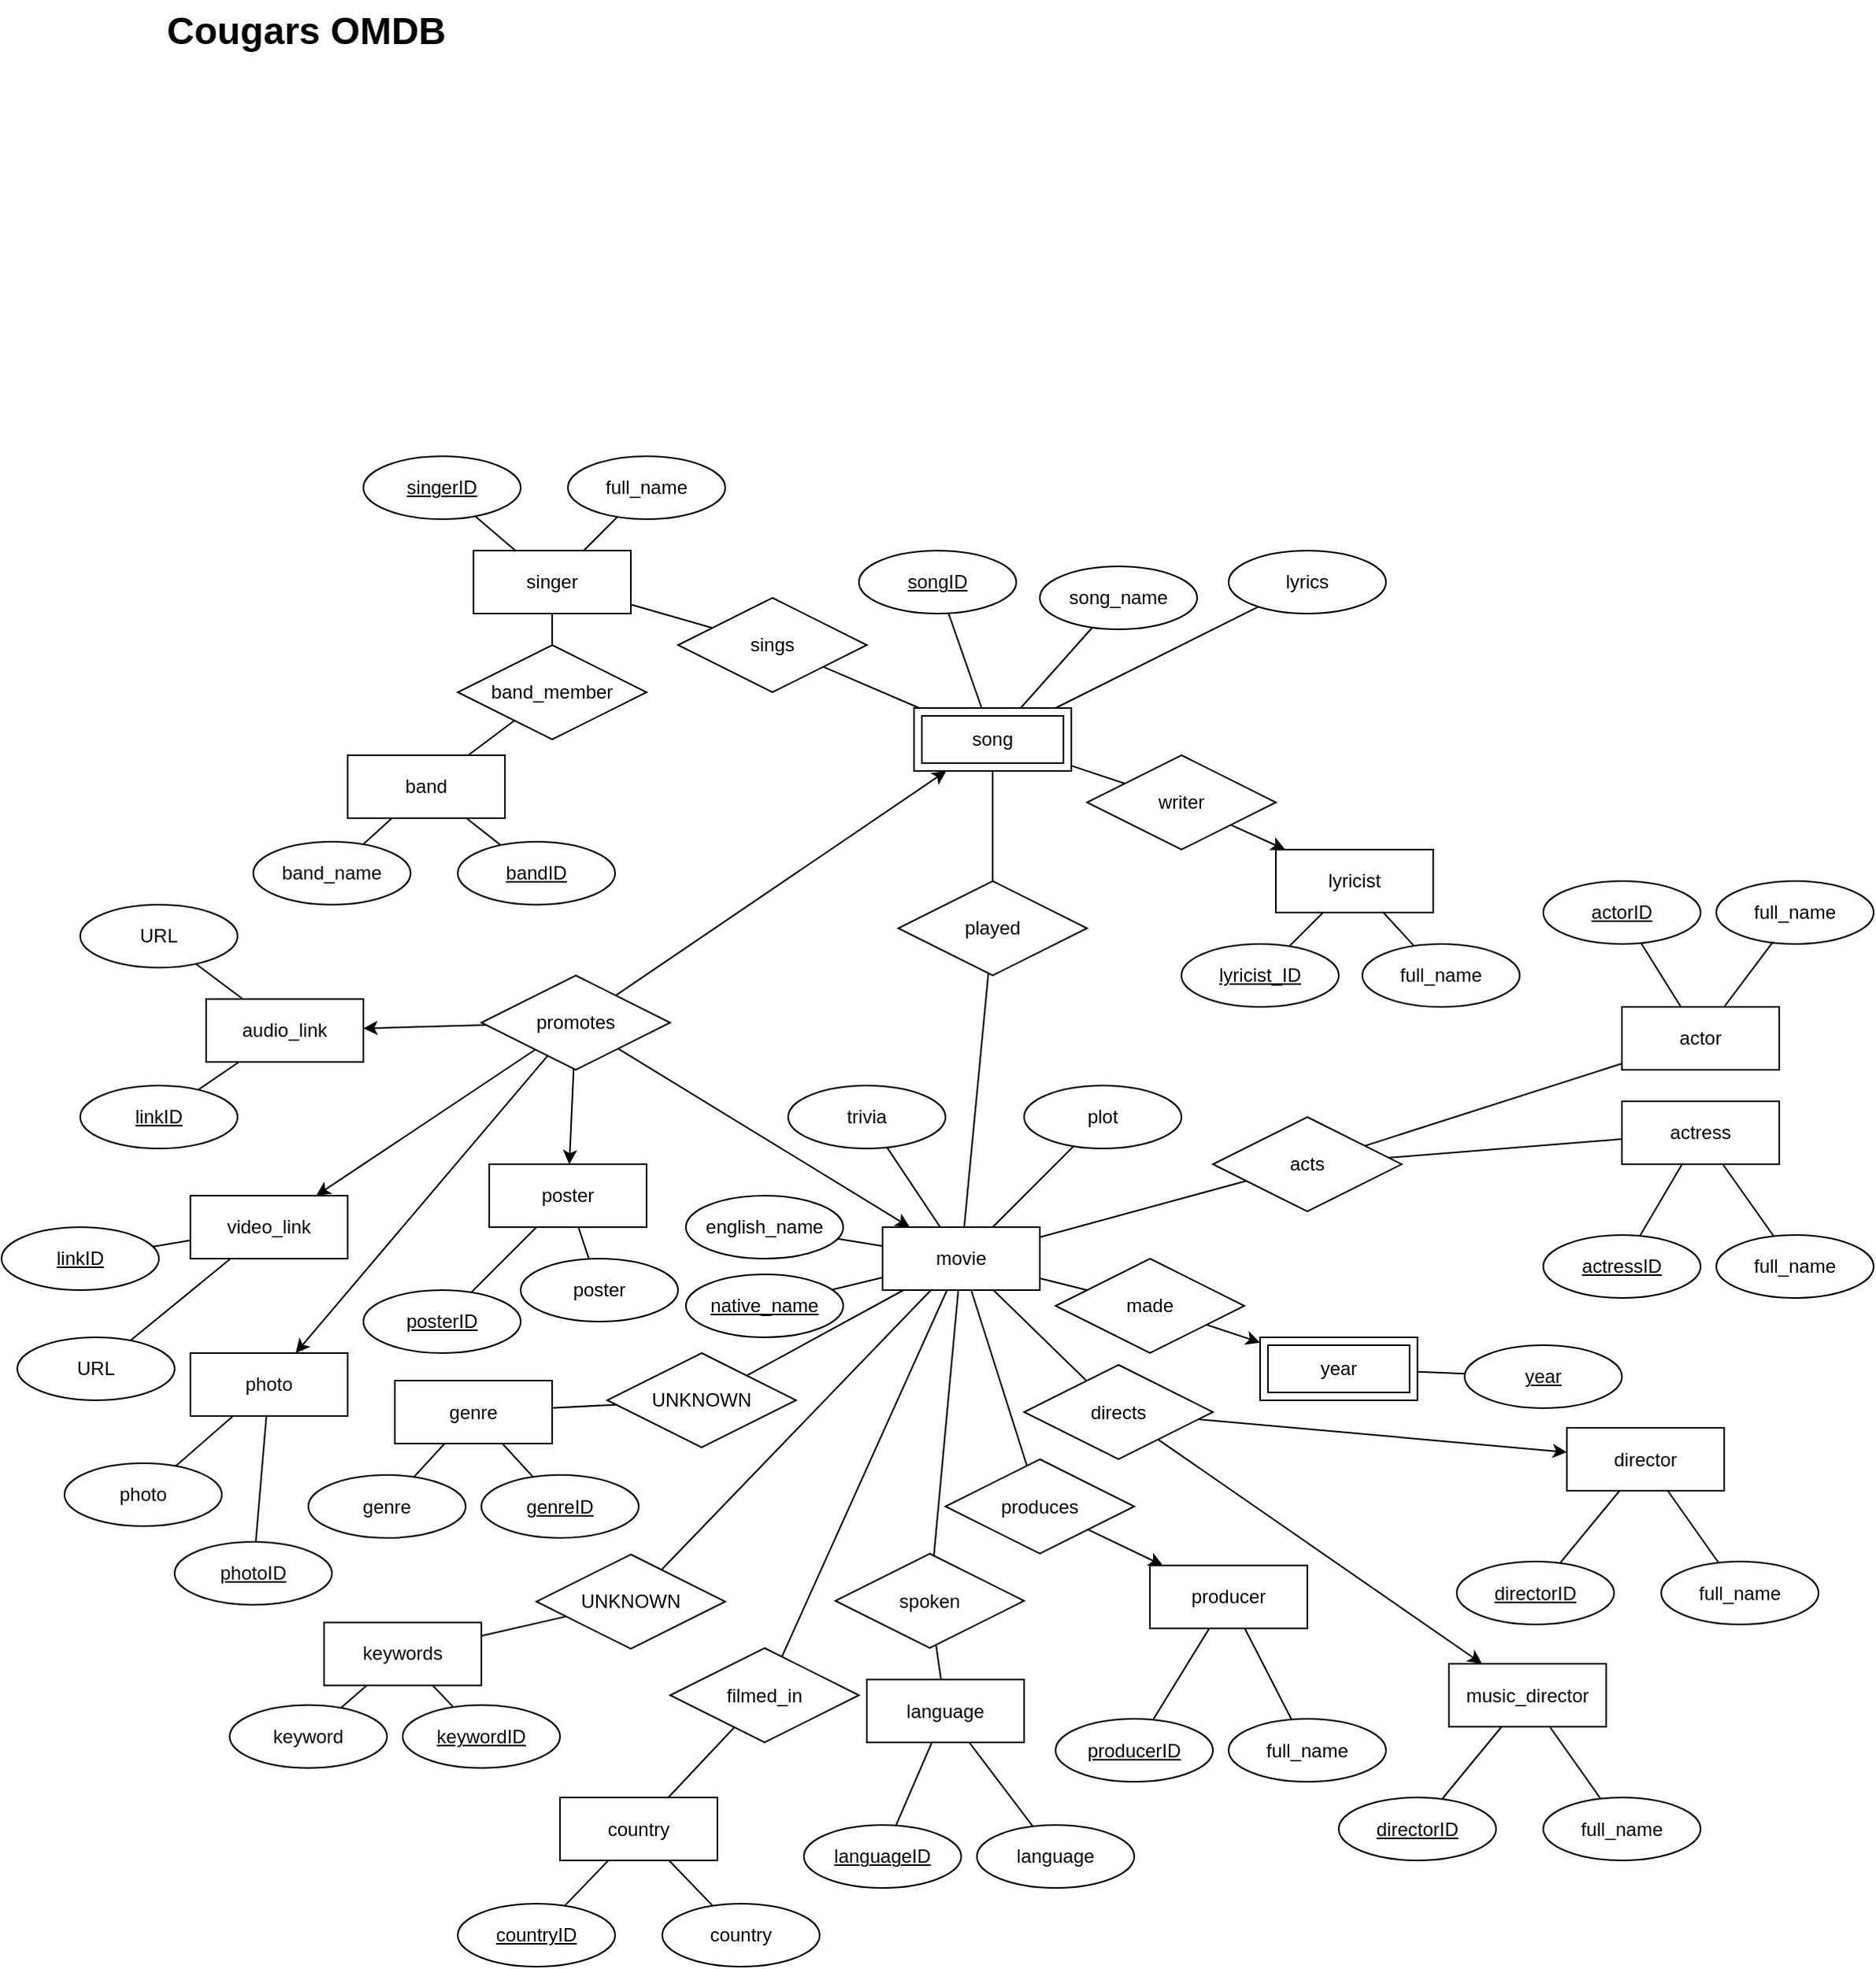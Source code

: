 <mxfile version="13.3.0" type="github">
  <diagram id="hvTxywRXqhzX3uinB9g3" name="Page-1">
    <mxGraphModel dx="2272" dy="1868" grid="1" gridSize="10" guides="1" tooltips="1" connect="1" arrows="1" fold="1" page="1" pageScale="1" pageWidth="850" pageHeight="1100" math="0" shadow="0">
      <root>
        <mxCell id="0" />
        <mxCell id="1" parent="0" />
        <mxCell id="niFjqBL8yK6RNNo06WDb-146" value="Cougars OMDB&amp;nbsp;&amp;nbsp;" style="text;strokeColor=none;fillColor=none;html=1;fontSize=24;fontStyle=1;verticalAlign=middle;align=center;" vertex="1" parent="1">
          <mxGeometry x="90" y="-490" width="100" height="40" as="geometry" />
        </mxCell>
        <mxCell id="niFjqBL8yK6RNNo06WDb-147" value="made" style="shape=rhombus;perimeter=rhombusPerimeter;whiteSpace=wrap;html=1;align=center;" vertex="1" parent="1">
          <mxGeometry x="610" y="310" width="120" height="60" as="geometry" />
        </mxCell>
        <mxCell id="niFjqBL8yK6RNNo06WDb-148" value="acts" style="shape=rhombus;perimeter=rhombusPerimeter;whiteSpace=wrap;html=1;align=center;" vertex="1" parent="1">
          <mxGeometry x="710" y="220" width="120" height="60" as="geometry" />
        </mxCell>
        <mxCell id="niFjqBL8yK6RNNo06WDb-149" value="sings" style="shape=rhombus;perimeter=rhombusPerimeter;whiteSpace=wrap;html=1;align=center;" vertex="1" parent="1">
          <mxGeometry x="370" y="-110" width="120" height="60" as="geometry" />
        </mxCell>
        <mxCell id="niFjqBL8yK6RNNo06WDb-150" value="singer" style="whiteSpace=wrap;html=1;align=center;" vertex="1" parent="1">
          <mxGeometry x="240" y="-140" width="100" height="40" as="geometry" />
        </mxCell>
        <mxCell id="niFjqBL8yK6RNNo06WDb-151" value="singerID" style="ellipse;whiteSpace=wrap;html=1;align=center;fontStyle=4;" vertex="1" parent="1">
          <mxGeometry x="170" y="-200" width="100" height="40" as="geometry" />
        </mxCell>
        <mxCell id="niFjqBL8yK6RNNo06WDb-152" value="full_name" style="ellipse;whiteSpace=wrap;html=1;align=center;" vertex="1" parent="1">
          <mxGeometry x="300" y="-200" width="100" height="40" as="geometry" />
        </mxCell>
        <mxCell id="niFjqBL8yK6RNNo06WDb-153" value="" style="endArrow=none;html=1;rounded=0;" edge="1" parent="1" source="niFjqBL8yK6RNNo06WDb-151" target="niFjqBL8yK6RNNo06WDb-150">
          <mxGeometry relative="1" as="geometry">
            <mxPoint x="240" y="-180" as="sourcePoint" />
            <mxPoint x="400" y="-180" as="targetPoint" />
          </mxGeometry>
        </mxCell>
        <mxCell id="niFjqBL8yK6RNNo06WDb-154" value="" style="endArrow=none;html=1;rounded=0;" edge="1" parent="1" source="niFjqBL8yK6RNNo06WDb-150" target="niFjqBL8yK6RNNo06WDb-152">
          <mxGeometry relative="1" as="geometry">
            <mxPoint x="250.004" y="-240.003" as="sourcePoint" />
            <mxPoint x="323.06" y="-213.48" as="targetPoint" />
          </mxGeometry>
        </mxCell>
        <mxCell id="niFjqBL8yK6RNNo06WDb-155" value="songID" style="ellipse;whiteSpace=wrap;html=1;align=center;fontStyle=4;" vertex="1" parent="1">
          <mxGeometry x="485" y="-140" width="100" height="40" as="geometry" />
        </mxCell>
        <mxCell id="niFjqBL8yK6RNNo06WDb-156" value="" style="endArrow=none;html=1;rounded=0;" edge="1" parent="1" source="niFjqBL8yK6RNNo06WDb-155" target="niFjqBL8yK6RNNo06WDb-234">
          <mxGeometry relative="1" as="geometry">
            <mxPoint x="660" y="-155" as="sourcePoint" />
            <mxPoint x="605.714" y="-120" as="targetPoint" />
          </mxGeometry>
        </mxCell>
        <mxCell id="niFjqBL8yK6RNNo06WDb-157" value="song_name" style="ellipse;whiteSpace=wrap;html=1;align=center;" vertex="1" parent="1">
          <mxGeometry x="600" y="-130" width="100" height="40" as="geometry" />
        </mxCell>
        <mxCell id="niFjqBL8yK6RNNo06WDb-158" value="" style="endArrow=none;html=1;rounded=0;" edge="1" parent="1" source="niFjqBL8yK6RNNo06WDb-234" target="niFjqBL8yK6RNNo06WDb-157">
          <mxGeometry relative="1" as="geometry">
            <mxPoint x="642.5" y="-120" as="sourcePoint" />
            <mxPoint x="980" y="-155" as="targetPoint" />
          </mxGeometry>
        </mxCell>
        <mxCell id="niFjqBL8yK6RNNo06WDb-159" value="" style="endArrow=none;html=1;rounded=0;" edge="1" parent="1" source="niFjqBL8yK6RNNo06WDb-149" target="niFjqBL8yK6RNNo06WDb-234">
          <mxGeometry relative="1" as="geometry">
            <mxPoint x="510" y="60" as="sourcePoint" />
            <mxPoint x="590" y="-94.737" as="targetPoint" />
          </mxGeometry>
        </mxCell>
        <mxCell id="niFjqBL8yK6RNNo06WDb-160" value="" style="endArrow=none;html=1;rounded=0;" edge="1" parent="1" source="niFjqBL8yK6RNNo06WDb-150" target="niFjqBL8yK6RNNo06WDb-149">
          <mxGeometry relative="1" as="geometry">
            <mxPoint x="540" y="-120" as="sourcePoint" />
            <mxPoint x="700" y="-120" as="targetPoint" />
          </mxGeometry>
        </mxCell>
        <mxCell id="niFjqBL8yK6RNNo06WDb-161" value="band" style="whiteSpace=wrap;html=1;align=center;" vertex="1" parent="1">
          <mxGeometry x="160" y="-10" width="100" height="40" as="geometry" />
        </mxCell>
        <mxCell id="niFjqBL8yK6RNNo06WDb-162" value="bandID" style="ellipse;whiteSpace=wrap;html=1;align=center;fontStyle=4;" vertex="1" parent="1">
          <mxGeometry x="230" y="45" width="100" height="40" as="geometry" />
        </mxCell>
        <mxCell id="niFjqBL8yK6RNNo06WDb-163" value="band_name" style="ellipse;whiteSpace=wrap;html=1;align=center;" vertex="1" parent="1">
          <mxGeometry x="100" y="45" width="100" height="40" as="geometry" />
        </mxCell>
        <mxCell id="niFjqBL8yK6RNNo06WDb-164" value="" style="endArrow=none;html=1;rounded=0;" edge="1" parent="1" source="niFjqBL8yK6RNNo06WDb-163" target="niFjqBL8yK6RNNo06WDb-161">
          <mxGeometry relative="1" as="geometry">
            <mxPoint x="35" y="195" as="sourcePoint" />
            <mxPoint x="195" y="195" as="targetPoint" />
          </mxGeometry>
        </mxCell>
        <mxCell id="niFjqBL8yK6RNNo06WDb-165" value="" style="endArrow=none;html=1;rounded=0;" edge="1" parent="1" source="niFjqBL8yK6RNNo06WDb-161" target="niFjqBL8yK6RNNo06WDb-162">
          <mxGeometry relative="1" as="geometry">
            <mxPoint x="125" y="205" as="sourcePoint" />
            <mxPoint x="285" y="205" as="targetPoint" />
          </mxGeometry>
        </mxCell>
        <mxCell id="niFjqBL8yK6RNNo06WDb-166" value="lyrics" style="ellipse;whiteSpace=wrap;html=1;align=center;" vertex="1" parent="1">
          <mxGeometry x="720" y="-140" width="100" height="40" as="geometry" />
        </mxCell>
        <mxCell id="niFjqBL8yK6RNNo06WDb-167" value="" style="endArrow=none;html=1;rounded=0;" edge="1" parent="1" source="niFjqBL8yK6RNNo06WDb-234" target="niFjqBL8yK6RNNo06WDb-166">
          <mxGeometry relative="1" as="geometry">
            <mxPoint x="680" y="-120" as="sourcePoint" />
            <mxPoint x="870" y="-20" as="targetPoint" />
          </mxGeometry>
        </mxCell>
        <mxCell id="niFjqBL8yK6RNNo06WDb-168" value="band_member" style="shape=rhombus;perimeter=rhombusPerimeter;whiteSpace=wrap;html=1;align=center;" vertex="1" parent="1">
          <mxGeometry x="230" y="-80" width="120" height="60" as="geometry" />
        </mxCell>
        <mxCell id="niFjqBL8yK6RNNo06WDb-169" value="" style="endArrow=none;html=1;rounded=0;" edge="1" parent="1" source="niFjqBL8yK6RNNo06WDb-168" target="niFjqBL8yK6RNNo06WDb-161">
          <mxGeometry relative="1" as="geometry">
            <mxPoint x="290" y="100" as="sourcePoint" />
            <mxPoint x="450" y="100" as="targetPoint" />
          </mxGeometry>
        </mxCell>
        <mxCell id="niFjqBL8yK6RNNo06WDb-170" value="" style="endArrow=none;html=1;rounded=0;" edge="1" parent="1" source="niFjqBL8yK6RNNo06WDb-168" target="niFjqBL8yK6RNNo06WDb-150">
          <mxGeometry relative="1" as="geometry">
            <mxPoint x="100" y="-10" as="sourcePoint" />
            <mxPoint x="260" y="-10" as="targetPoint" />
          </mxGeometry>
        </mxCell>
        <mxCell id="niFjqBL8yK6RNNo06WDb-171" value="lyricist" style="whiteSpace=wrap;html=1;align=center;" vertex="1" parent="1">
          <mxGeometry x="750" y="50" width="100" height="40" as="geometry" />
        </mxCell>
        <mxCell id="niFjqBL8yK6RNNo06WDb-172" value="full_name" style="ellipse;whiteSpace=wrap;html=1;align=center;" vertex="1" parent="1">
          <mxGeometry x="805" y="110" width="100" height="40" as="geometry" />
        </mxCell>
        <mxCell id="niFjqBL8yK6RNNo06WDb-173" value="lyricist_ID" style="ellipse;whiteSpace=wrap;html=1;align=center;fontStyle=4;" vertex="1" parent="1">
          <mxGeometry x="690" y="110" width="100" height="40" as="geometry" />
        </mxCell>
        <mxCell id="niFjqBL8yK6RNNo06WDb-174" value="" style="endArrow=none;html=1;rounded=0;" edge="1" parent="1" source="niFjqBL8yK6RNNo06WDb-173" target="niFjqBL8yK6RNNo06WDb-171">
          <mxGeometry relative="1" as="geometry">
            <mxPoint x="555" y="-50" as="sourcePoint" />
            <mxPoint x="715" y="-50" as="targetPoint" />
          </mxGeometry>
        </mxCell>
        <mxCell id="niFjqBL8yK6RNNo06WDb-175" value="" style="endArrow=none;html=1;rounded=0;" edge="1" parent="1" source="niFjqBL8yK6RNNo06WDb-171" target="niFjqBL8yK6RNNo06WDb-172">
          <mxGeometry relative="1" as="geometry">
            <mxPoint x="775" y="30" as="sourcePoint" />
            <mxPoint x="935" y="30" as="targetPoint" />
          </mxGeometry>
        </mxCell>
        <mxCell id="niFjqBL8yK6RNNo06WDb-176" value="writer" style="shape=rhombus;perimeter=rhombusPerimeter;whiteSpace=wrap;html=1;align=center;" vertex="1" parent="1">
          <mxGeometry x="630" y="-10" width="120" height="60" as="geometry" />
        </mxCell>
        <mxCell id="niFjqBL8yK6RNNo06WDb-177" value="" style="endArrow=none;html=1;rounded=0;" edge="1" parent="1" source="niFjqBL8yK6RNNo06WDb-234" target="niFjqBL8yK6RNNo06WDb-176">
          <mxGeometry relative="1" as="geometry">
            <mxPoint x="690" y="-89.286" as="sourcePoint" />
            <mxPoint x="950" y="-100" as="targetPoint" />
          </mxGeometry>
        </mxCell>
        <mxCell id="niFjqBL8yK6RNNo06WDb-178" value="" style="endArrow=classic;html=1;" edge="1" parent="1" source="niFjqBL8yK6RNNo06WDb-176" target="niFjqBL8yK6RNNo06WDb-171">
          <mxGeometry width="50" height="50" relative="1" as="geometry">
            <mxPoint x="850" y="-70" as="sourcePoint" />
            <mxPoint x="900" y="-120" as="targetPoint" />
          </mxGeometry>
        </mxCell>
        <mxCell id="niFjqBL8yK6RNNo06WDb-179" value="year" style="ellipse;whiteSpace=wrap;html=1;align=center;fontStyle=4;" vertex="1" parent="1">
          <mxGeometry x="870" y="365" width="100" height="40" as="geometry" />
        </mxCell>
        <mxCell id="niFjqBL8yK6RNNo06WDb-180" value="" style="endArrow=none;html=1;rounded=0;" edge="1" parent="1" source="niFjqBL8yK6RNNo06WDb-233" target="niFjqBL8yK6RNNo06WDb-179">
          <mxGeometry relative="1" as="geometry">
            <mxPoint x="830.0" y="385" as="sourcePoint" />
            <mxPoint x="1240" y="395" as="targetPoint" />
          </mxGeometry>
        </mxCell>
        <mxCell id="niFjqBL8yK6RNNo06WDb-181" value="" style="endArrow=none;html=1;rounded=0;" edge="1" parent="1" source="niFjqBL8yK6RNNo06WDb-183" target="niFjqBL8yK6RNNo06WDb-147">
          <mxGeometry relative="1" as="geometry">
            <mxPoint x="635" y="420.4" as="sourcePoint" />
            <mxPoint x="820" y="390" as="targetPoint" />
          </mxGeometry>
        </mxCell>
        <mxCell id="niFjqBL8yK6RNNo06WDb-182" value="" style="endArrow=classic;html=1;" edge="1" parent="1" source="niFjqBL8yK6RNNo06WDb-147" target="niFjqBL8yK6RNNo06WDb-233">
          <mxGeometry width="50" height="50" relative="1" as="geometry">
            <mxPoint x="770" y="385" as="sourcePoint" />
            <mxPoint x="730.0" y="379.643" as="targetPoint" />
          </mxGeometry>
        </mxCell>
        <mxCell id="niFjqBL8yK6RNNo06WDb-183" value="movie" style="whiteSpace=wrap;html=1;align=center;" vertex="1" parent="1">
          <mxGeometry x="500" y="290" width="100" height="40" as="geometry" />
        </mxCell>
        <mxCell id="niFjqBL8yK6RNNo06WDb-184" value="native_name" style="ellipse;whiteSpace=wrap;html=1;align=center;fontStyle=4;" vertex="1" parent="1">
          <mxGeometry x="375" y="320" width="100" height="40" as="geometry" />
        </mxCell>
        <mxCell id="niFjqBL8yK6RNNo06WDb-185" value="" style="endArrow=none;html=1;rounded=0;" edge="1" parent="1" source="niFjqBL8yK6RNNo06WDb-184" target="niFjqBL8yK6RNNo06WDb-183">
          <mxGeometry relative="1" as="geometry">
            <mxPoint x="530" y="270" as="sourcePoint" />
            <mxPoint x="690" y="270" as="targetPoint" />
          </mxGeometry>
        </mxCell>
        <mxCell id="niFjqBL8yK6RNNo06WDb-186" value="english_name" style="ellipse;whiteSpace=wrap;html=1;align=center;" vertex="1" parent="1">
          <mxGeometry x="375" y="270" width="100" height="40" as="geometry" />
        </mxCell>
        <mxCell id="niFjqBL8yK6RNNo06WDb-187" value="" style="endArrow=none;html=1;rounded=0;" edge="1" parent="1" source="niFjqBL8yK6RNNo06WDb-186" target="niFjqBL8yK6RNNo06WDb-183">
          <mxGeometry relative="1" as="geometry">
            <mxPoint x="660" y="320" as="sourcePoint" />
            <mxPoint x="820" y="320" as="targetPoint" />
          </mxGeometry>
        </mxCell>
        <mxCell id="niFjqBL8yK6RNNo06WDb-188" value="trivia" style="ellipse;whiteSpace=wrap;html=1;align=center;" vertex="1" parent="1">
          <mxGeometry x="440" y="200" width="100" height="40" as="geometry" />
        </mxCell>
        <mxCell id="niFjqBL8yK6RNNo06WDb-189" value="" style="endArrow=none;html=1;rounded=0;" edge="1" parent="1" source="niFjqBL8yK6RNNo06WDb-188" target="niFjqBL8yK6RNNo06WDb-183">
          <mxGeometry relative="1" as="geometry">
            <mxPoint x="660" y="310" as="sourcePoint" />
            <mxPoint x="820" y="310" as="targetPoint" />
          </mxGeometry>
        </mxCell>
        <mxCell id="niFjqBL8yK6RNNo06WDb-190" value="plot" style="ellipse;whiteSpace=wrap;html=1;align=center;" vertex="1" parent="1">
          <mxGeometry x="590" y="200" width="100" height="40" as="geometry" />
        </mxCell>
        <mxCell id="niFjqBL8yK6RNNo06WDb-191" value="" style="endArrow=none;html=1;rounded=0;" edge="1" parent="1" source="niFjqBL8yK6RNNo06WDb-190" target="niFjqBL8yK6RNNo06WDb-183">
          <mxGeometry relative="1" as="geometry">
            <mxPoint x="760" y="330" as="sourcePoint" />
            <mxPoint x="920" y="330" as="targetPoint" />
          </mxGeometry>
        </mxCell>
        <mxCell id="niFjqBL8yK6RNNo06WDb-192" value="actor" style="whiteSpace=wrap;html=1;align=center;" vertex="1" parent="1">
          <mxGeometry x="970" y="150" width="100" height="40" as="geometry" />
        </mxCell>
        <mxCell id="niFjqBL8yK6RNNo06WDb-193" value="actress" style="whiteSpace=wrap;html=1;align=center;" vertex="1" parent="1">
          <mxGeometry x="970" y="210" width="100" height="40" as="geometry" />
        </mxCell>
        <mxCell id="niFjqBL8yK6RNNo06WDb-194" value="actressID" style="ellipse;whiteSpace=wrap;html=1;align=center;fontStyle=4;" vertex="1" parent="1">
          <mxGeometry x="920" y="295" width="100" height="40" as="geometry" />
        </mxCell>
        <mxCell id="niFjqBL8yK6RNNo06WDb-195" value="actorID" style="ellipse;whiteSpace=wrap;html=1;align=center;fontStyle=4;" vertex="1" parent="1">
          <mxGeometry x="920" y="70" width="100" height="40" as="geometry" />
        </mxCell>
        <mxCell id="niFjqBL8yK6RNNo06WDb-196" value="full_name" style="ellipse;whiteSpace=wrap;html=1;align=center;" vertex="1" parent="1">
          <mxGeometry x="1030" y="70" width="100" height="40" as="geometry" />
        </mxCell>
        <mxCell id="niFjqBL8yK6RNNo06WDb-197" value="full_name" style="ellipse;whiteSpace=wrap;html=1;align=center;" vertex="1" parent="1">
          <mxGeometry x="1030" y="295" width="100" height="40" as="geometry" />
        </mxCell>
        <mxCell id="niFjqBL8yK6RNNo06WDb-198" value="" style="endArrow=none;html=1;rounded=0;" edge="1" parent="1" source="niFjqBL8yK6RNNo06WDb-195" target="niFjqBL8yK6RNNo06WDb-192">
          <mxGeometry relative="1" as="geometry">
            <mxPoint x="1080" y="130" as="sourcePoint" />
            <mxPoint x="1240" y="130" as="targetPoint" />
          </mxGeometry>
        </mxCell>
        <mxCell id="niFjqBL8yK6RNNo06WDb-199" value="" style="endArrow=none;html=1;rounded=0;" edge="1" parent="1" source="niFjqBL8yK6RNNo06WDb-192" target="niFjqBL8yK6RNNo06WDb-196">
          <mxGeometry relative="1" as="geometry">
            <mxPoint x="1110" y="120" as="sourcePoint" />
            <mxPoint x="1270" y="120" as="targetPoint" />
          </mxGeometry>
        </mxCell>
        <mxCell id="niFjqBL8yK6RNNo06WDb-200" value="" style="endArrow=none;html=1;rounded=0;" edge="1" parent="1" source="niFjqBL8yK6RNNo06WDb-193" target="niFjqBL8yK6RNNo06WDb-194">
          <mxGeometry relative="1" as="geometry">
            <mxPoint x="1200" y="195" as="sourcePoint" />
            <mxPoint x="1360" y="195" as="targetPoint" />
          </mxGeometry>
        </mxCell>
        <mxCell id="niFjqBL8yK6RNNo06WDb-201" value="" style="endArrow=none;html=1;rounded=0;" edge="1" parent="1" source="niFjqBL8yK6RNNo06WDb-197" target="niFjqBL8yK6RNNo06WDb-193">
          <mxGeometry relative="1" as="geometry">
            <mxPoint x="1160" y="245" as="sourcePoint" />
            <mxPoint x="1320" y="245" as="targetPoint" />
          </mxGeometry>
        </mxCell>
        <mxCell id="niFjqBL8yK6RNNo06WDb-202" value="" style="endArrow=none;html=1;rounded=0;" edge="1" parent="1" source="niFjqBL8yK6RNNo06WDb-148" target="niFjqBL8yK6RNNo06WDb-192">
          <mxGeometry relative="1" as="geometry">
            <mxPoint x="820" y="220" as="sourcePoint" />
            <mxPoint x="980" y="220" as="targetPoint" />
          </mxGeometry>
        </mxCell>
        <mxCell id="niFjqBL8yK6RNNo06WDb-203" value="" style="endArrow=none;html=1;rounded=0;" edge="1" parent="1" source="niFjqBL8yK6RNNo06WDb-183" target="niFjqBL8yK6RNNo06WDb-148">
          <mxGeometry relative="1" as="geometry">
            <mxPoint x="720" y="220" as="sourcePoint" />
            <mxPoint x="880" y="220" as="targetPoint" />
          </mxGeometry>
        </mxCell>
        <mxCell id="niFjqBL8yK6RNNo06WDb-204" value="" style="endArrow=none;html=1;rounded=0;" edge="1" parent="1" source="niFjqBL8yK6RNNo06WDb-193" target="niFjqBL8yK6RNNo06WDb-148">
          <mxGeometry relative="1" as="geometry">
            <mxPoint x="710" y="220" as="sourcePoint" />
            <mxPoint x="870" y="220" as="targetPoint" />
          </mxGeometry>
        </mxCell>
        <mxCell id="niFjqBL8yK6RNNo06WDb-205" value="played" style="shape=rhombus;perimeter=rhombusPerimeter;whiteSpace=wrap;html=1;align=center;" vertex="1" parent="1">
          <mxGeometry x="510" y="70" width="120" height="60" as="geometry" />
        </mxCell>
        <mxCell id="niFjqBL8yK6RNNo06WDb-206" value="" style="endArrow=none;html=1;rounded=0;" edge="1" parent="1" source="niFjqBL8yK6RNNo06WDb-205" target="niFjqBL8yK6RNNo06WDb-234">
          <mxGeometry relative="1" as="geometry">
            <mxPoint x="550" y="-50" as="sourcePoint" />
            <mxPoint x="630" y="-80" as="targetPoint" />
          </mxGeometry>
        </mxCell>
        <mxCell id="niFjqBL8yK6RNNo06WDb-207" value="" style="endArrow=none;html=1;rounded=0;" edge="1" parent="1" source="niFjqBL8yK6RNNo06WDb-183" target="niFjqBL8yK6RNNo06WDb-205">
          <mxGeometry relative="1" as="geometry">
            <mxPoint x="310" y="130" as="sourcePoint" />
            <mxPoint x="470" y="130" as="targetPoint" />
          </mxGeometry>
        </mxCell>
        <mxCell id="niFjqBL8yK6RNNo06WDb-208" value="video_link" style="whiteSpace=wrap;html=1;align=center;" vertex="1" parent="1">
          <mxGeometry x="60" y="270" width="100" height="40" as="geometry" />
        </mxCell>
        <mxCell id="niFjqBL8yK6RNNo06WDb-209" value="linkID" style="ellipse;whiteSpace=wrap;html=1;align=center;fontStyle=4;" vertex="1" parent="1">
          <mxGeometry x="-60" y="290" width="100" height="40" as="geometry" />
        </mxCell>
        <mxCell id="niFjqBL8yK6RNNo06WDb-210" value="URL" style="ellipse;whiteSpace=wrap;html=1;align=center;" vertex="1" parent="1">
          <mxGeometry x="-50" y="360" width="100" height="40" as="geometry" />
        </mxCell>
        <mxCell id="niFjqBL8yK6RNNo06WDb-211" value="" style="endArrow=none;html=1;rounded=0;" edge="1" parent="1" source="niFjqBL8yK6RNNo06WDb-209" target="niFjqBL8yK6RNNo06WDb-208">
          <mxGeometry relative="1" as="geometry">
            <mxPoint x="-110" y="235" as="sourcePoint" />
            <mxPoint x="50" y="235" as="targetPoint" />
          </mxGeometry>
        </mxCell>
        <mxCell id="niFjqBL8yK6RNNo06WDb-212" value="" style="endArrow=none;html=1;rounded=0;" edge="1" parent="1" source="niFjqBL8yK6RNNo06WDb-208" target="niFjqBL8yK6RNNo06WDb-210">
          <mxGeometry relative="1" as="geometry">
            <mxPoint x="280" y="315" as="sourcePoint" />
            <mxPoint x="440" y="315" as="targetPoint" />
          </mxGeometry>
        </mxCell>
        <mxCell id="niFjqBL8yK6RNNo06WDb-213" value="audio_link" style="whiteSpace=wrap;html=1;align=center;" vertex="1" parent="1">
          <mxGeometry x="70" y="145" width="100" height="40" as="geometry" />
        </mxCell>
        <mxCell id="niFjqBL8yK6RNNo06WDb-214" value="linkID" style="ellipse;whiteSpace=wrap;html=1;align=center;fontStyle=4;" vertex="1" parent="1">
          <mxGeometry x="-10" y="200" width="100" height="40" as="geometry" />
        </mxCell>
        <mxCell id="niFjqBL8yK6RNNo06WDb-215" value="URL" style="ellipse;whiteSpace=wrap;html=1;align=center;" vertex="1" parent="1">
          <mxGeometry x="-10" y="85" width="100" height="40" as="geometry" />
        </mxCell>
        <mxCell id="niFjqBL8yK6RNNo06WDb-216" value="" style="endArrow=none;html=1;rounded=0;" edge="1" parent="1" source="niFjqBL8yK6RNNo06WDb-214" target="niFjqBL8yK6RNNo06WDb-213">
          <mxGeometry relative="1" as="geometry">
            <mxPoint x="-100" y="100" as="sourcePoint" />
            <mxPoint x="60" y="100" as="targetPoint" />
          </mxGeometry>
        </mxCell>
        <mxCell id="niFjqBL8yK6RNNo06WDb-217" value="" style="endArrow=none;html=1;rounded=0;" edge="1" parent="1" source="niFjqBL8yK6RNNo06WDb-213" target="niFjqBL8yK6RNNo06WDb-215">
          <mxGeometry relative="1" as="geometry">
            <mxPoint x="290" y="180" as="sourcePoint" />
            <mxPoint x="450" y="180" as="targetPoint" />
          </mxGeometry>
        </mxCell>
        <mxCell id="niFjqBL8yK6RNNo06WDb-218" value="promotes" style="shape=rhombus;perimeter=rhombusPerimeter;whiteSpace=wrap;html=1;align=center;" vertex="1" parent="1">
          <mxGeometry x="245" y="130" width="120" height="60" as="geometry" />
        </mxCell>
        <mxCell id="niFjqBL8yK6RNNo06WDb-219" value="" style="endArrow=classic;html=1;" edge="1" parent="1" source="niFjqBL8yK6RNNo06WDb-218" target="niFjqBL8yK6RNNo06WDb-234">
          <mxGeometry width="50" height="50" relative="1" as="geometry">
            <mxPoint x="380" y="90" as="sourcePoint" />
            <mxPoint x="616.552" y="-80" as="targetPoint" />
          </mxGeometry>
        </mxCell>
        <mxCell id="niFjqBL8yK6RNNo06WDb-220" value="" style="endArrow=classic;html=1;" edge="1" parent="1" source="niFjqBL8yK6RNNo06WDb-218" target="niFjqBL8yK6RNNo06WDb-213">
          <mxGeometry width="50" height="50" relative="1" as="geometry">
            <mxPoint x="170" y="410" as="sourcePoint" />
            <mxPoint x="220" y="360" as="targetPoint" />
          </mxGeometry>
        </mxCell>
        <mxCell id="niFjqBL8yK6RNNo06WDb-221" value="" style="endArrow=classic;html=1;" edge="1" parent="1" source="niFjqBL8yK6RNNo06WDb-218" target="niFjqBL8yK6RNNo06WDb-183">
          <mxGeometry width="50" height="50" relative="1" as="geometry">
            <mxPoint x="160" y="400" as="sourcePoint" />
            <mxPoint x="210" y="350" as="targetPoint" />
          </mxGeometry>
        </mxCell>
        <mxCell id="niFjqBL8yK6RNNo06WDb-222" value="" style="endArrow=classic;html=1;" edge="1" parent="1" source="niFjqBL8yK6RNNo06WDb-218" target="niFjqBL8yK6RNNo06WDb-208">
          <mxGeometry width="50" height="50" relative="1" as="geometry">
            <mxPoint x="260" y="290" as="sourcePoint" />
            <mxPoint x="310" y="240" as="targetPoint" />
          </mxGeometry>
        </mxCell>
        <mxCell id="niFjqBL8yK6RNNo06WDb-223" value="photo" style="ellipse;whiteSpace=wrap;html=1;align=center;" vertex="1" parent="1">
          <mxGeometry x="-20" y="440" width="100" height="40" as="geometry" />
        </mxCell>
        <mxCell id="niFjqBL8yK6RNNo06WDb-224" value="photo" style="whiteSpace=wrap;html=1;align=center;" vertex="1" parent="1">
          <mxGeometry x="60" y="370" width="100" height="40" as="geometry" />
        </mxCell>
        <mxCell id="niFjqBL8yK6RNNo06WDb-225" value="" style="endArrow=none;html=1;rounded=0;" edge="1" parent="1" source="niFjqBL8yK6RNNo06WDb-224" target="niFjqBL8yK6RNNo06WDb-223">
          <mxGeometry relative="1" as="geometry">
            <mxPoint x="-120" y="580" as="sourcePoint" />
            <mxPoint x="40" y="580" as="targetPoint" />
          </mxGeometry>
        </mxCell>
        <mxCell id="niFjqBL8yK6RNNo06WDb-226" value="photoID" style="ellipse;whiteSpace=wrap;html=1;align=center;fontStyle=4;" vertex="1" parent="1">
          <mxGeometry x="50" y="490" width="100" height="40" as="geometry" />
        </mxCell>
        <mxCell id="niFjqBL8yK6RNNo06WDb-227" value="" style="endArrow=none;html=1;rounded=0;" edge="1" parent="1" source="niFjqBL8yK6RNNo06WDb-226" target="niFjqBL8yK6RNNo06WDb-224">
          <mxGeometry relative="1" as="geometry">
            <mxPoint x="330" y="590" as="sourcePoint" />
            <mxPoint x="490" y="590" as="targetPoint" />
          </mxGeometry>
        </mxCell>
        <mxCell id="niFjqBL8yK6RNNo06WDb-228" value="poster" style="whiteSpace=wrap;html=1;align=center;" vertex="1" parent="1">
          <mxGeometry x="250" y="250" width="100" height="40" as="geometry" />
        </mxCell>
        <mxCell id="niFjqBL8yK6RNNo06WDb-229" value="poster" style="ellipse;whiteSpace=wrap;html=1;align=center;" vertex="1" parent="1">
          <mxGeometry x="270" y="310" width="100" height="40" as="geometry" />
        </mxCell>
        <mxCell id="niFjqBL8yK6RNNo06WDb-230" value="posterID" style="ellipse;whiteSpace=wrap;html=1;align=center;fontStyle=4;" vertex="1" parent="1">
          <mxGeometry x="170" y="330" width="100" height="40" as="geometry" />
        </mxCell>
        <mxCell id="niFjqBL8yK6RNNo06WDb-231" value="" style="endArrow=none;html=1;rounded=0;" edge="1" parent="1" source="niFjqBL8yK6RNNo06WDb-228" target="niFjqBL8yK6RNNo06WDb-230">
          <mxGeometry relative="1" as="geometry">
            <mxPoint x="190" y="730" as="sourcePoint" />
            <mxPoint x="350" y="730" as="targetPoint" />
          </mxGeometry>
        </mxCell>
        <mxCell id="niFjqBL8yK6RNNo06WDb-232" value="" style="endArrow=none;html=1;rounded=0;" edge="1" parent="1" source="niFjqBL8yK6RNNo06WDb-228" target="niFjqBL8yK6RNNo06WDb-229">
          <mxGeometry relative="1" as="geometry">
            <mxPoint x="230" y="750" as="sourcePoint" />
            <mxPoint x="390" y="750" as="targetPoint" />
          </mxGeometry>
        </mxCell>
        <mxCell id="niFjqBL8yK6RNNo06WDb-233" value="year" style="shape=ext;margin=3;double=1;whiteSpace=wrap;html=1;align=center;" vertex="1" parent="1">
          <mxGeometry x="740" y="360" width="100" height="40" as="geometry" />
        </mxCell>
        <mxCell id="niFjqBL8yK6RNNo06WDb-234" value="song" style="shape=ext;margin=3;double=1;whiteSpace=wrap;html=1;align=center;" vertex="1" parent="1">
          <mxGeometry x="520.004" y="-40" width="100" height="40" as="geometry" />
        </mxCell>
        <mxCell id="niFjqBL8yK6RNNo06WDb-235" value="" style="endArrow=classic;html=1;" edge="1" parent="1" source="niFjqBL8yK6RNNo06WDb-218" target="niFjqBL8yK6RNNo06WDb-224">
          <mxGeometry width="50" height="50" relative="1" as="geometry">
            <mxPoint x="250" y="340" as="sourcePoint" />
            <mxPoint x="300" y="290" as="targetPoint" />
          </mxGeometry>
        </mxCell>
        <mxCell id="niFjqBL8yK6RNNo06WDb-236" value="" style="endArrow=classic;html=1;" edge="1" parent="1" source="niFjqBL8yK6RNNo06WDb-218" target="niFjqBL8yK6RNNo06WDb-228">
          <mxGeometry width="50" height="50" relative="1" as="geometry">
            <mxPoint x="280" y="460" as="sourcePoint" />
            <mxPoint x="330" y="410" as="targetPoint" />
          </mxGeometry>
        </mxCell>
        <mxCell id="niFjqBL8yK6RNNo06WDb-237" value="keywords" style="whiteSpace=wrap;html=1;align=center;" vertex="1" parent="1">
          <mxGeometry x="145" y="541.25" width="100" height="40" as="geometry" />
        </mxCell>
        <mxCell id="niFjqBL8yK6RNNo06WDb-238" value="keyword" style="ellipse;whiteSpace=wrap;html=1;align=center;" vertex="1" parent="1">
          <mxGeometry x="85" y="593.75" width="100" height="40" as="geometry" />
        </mxCell>
        <mxCell id="niFjqBL8yK6RNNo06WDb-239" value="keywordID" style="ellipse;whiteSpace=wrap;html=1;align=center;fontStyle=4;" vertex="1" parent="1">
          <mxGeometry x="195" y="593.75" width="100" height="40" as="geometry" />
        </mxCell>
        <mxCell id="niFjqBL8yK6RNNo06WDb-240" value="" style="endArrow=none;html=1;rounded=0;" edge="1" parent="1" source="niFjqBL8yK6RNNo06WDb-237" target="niFjqBL8yK6RNNo06WDb-238">
          <mxGeometry relative="1" as="geometry">
            <mxPoint x="315" y="643.75" as="sourcePoint" />
            <mxPoint x="475" y="643.75" as="targetPoint" />
          </mxGeometry>
        </mxCell>
        <mxCell id="niFjqBL8yK6RNNo06WDb-241" value="" style="endArrow=none;html=1;rounded=0;" edge="1" parent="1" source="niFjqBL8yK6RNNo06WDb-237" target="niFjqBL8yK6RNNo06WDb-239">
          <mxGeometry relative="1" as="geometry">
            <mxPoint x="265" y="673.75" as="sourcePoint" />
            <mxPoint x="425" y="673.75" as="targetPoint" />
          </mxGeometry>
        </mxCell>
        <mxCell id="niFjqBL8yK6RNNo06WDb-242" value="genre" style="whiteSpace=wrap;html=1;align=center;" vertex="1" parent="1">
          <mxGeometry x="190" y="387.5" width="100" height="40" as="geometry" />
        </mxCell>
        <mxCell id="niFjqBL8yK6RNNo06WDb-243" value="genre" style="ellipse;whiteSpace=wrap;html=1;align=center;" vertex="1" parent="1">
          <mxGeometry x="135" y="447.5" width="100" height="40" as="geometry" />
        </mxCell>
        <mxCell id="niFjqBL8yK6RNNo06WDb-244" value="genreID" style="ellipse;whiteSpace=wrap;html=1;align=center;fontStyle=4;" vertex="1" parent="1">
          <mxGeometry x="245" y="447.5" width="100" height="40" as="geometry" />
        </mxCell>
        <mxCell id="niFjqBL8yK6RNNo06WDb-245" value="" style="endArrow=none;html=1;rounded=0;" edge="1" parent="1" source="niFjqBL8yK6RNNo06WDb-242" target="niFjqBL8yK6RNNo06WDb-243">
          <mxGeometry relative="1" as="geometry">
            <mxPoint x="-20" y="725" as="sourcePoint" />
            <mxPoint x="140" y="725" as="targetPoint" />
          </mxGeometry>
        </mxCell>
        <mxCell id="niFjqBL8yK6RNNo06WDb-246" value="" style="endArrow=none;html=1;rounded=0;" edge="1" parent="1" source="niFjqBL8yK6RNNo06WDb-242" target="niFjqBL8yK6RNNo06WDb-244">
          <mxGeometry relative="1" as="geometry">
            <mxPoint x="60" y="715" as="sourcePoint" />
            <mxPoint x="220" y="715" as="targetPoint" />
          </mxGeometry>
        </mxCell>
        <mxCell id="niFjqBL8yK6RNNo06WDb-247" value="country" style="whiteSpace=wrap;html=1;align=center;" vertex="1" parent="1">
          <mxGeometry x="295" y="652.5" width="100" height="40" as="geometry" />
        </mxCell>
        <mxCell id="niFjqBL8yK6RNNo06WDb-248" value="countryID" style="ellipse;whiteSpace=wrap;html=1;align=center;fontStyle=4;" vertex="1" parent="1">
          <mxGeometry x="230" y="720" width="100" height="40" as="geometry" />
        </mxCell>
        <mxCell id="niFjqBL8yK6RNNo06WDb-249" value="country" style="ellipse;whiteSpace=wrap;html=1;align=center;" vertex="1" parent="1">
          <mxGeometry x="360" y="720" width="100" height="40" as="geometry" />
        </mxCell>
        <mxCell id="niFjqBL8yK6RNNo06WDb-250" value="" style="endArrow=none;html=1;rounded=0;" edge="1" parent="1" source="niFjqBL8yK6RNNo06WDb-247" target="niFjqBL8yK6RNNo06WDb-248">
          <mxGeometry relative="1" as="geometry">
            <mxPoint x="450" y="665" as="sourcePoint" />
            <mxPoint x="610" y="665" as="targetPoint" />
          </mxGeometry>
        </mxCell>
        <mxCell id="niFjqBL8yK6RNNo06WDb-251" value="" style="endArrow=none;html=1;rounded=0;" edge="1" parent="1" source="niFjqBL8yK6RNNo06WDb-247" target="niFjqBL8yK6RNNo06WDb-249">
          <mxGeometry relative="1" as="geometry">
            <mxPoint x="470" y="605" as="sourcePoint" />
            <mxPoint x="630" y="605" as="targetPoint" />
          </mxGeometry>
        </mxCell>
        <mxCell id="niFjqBL8yK6RNNo06WDb-252" value="language" style="whiteSpace=wrap;html=1;align=center;" vertex="1" parent="1">
          <mxGeometry x="490" y="577.5" width="100" height="40" as="geometry" />
        </mxCell>
        <mxCell id="niFjqBL8yK6RNNo06WDb-253" value="languageID" style="ellipse;whiteSpace=wrap;html=1;align=center;fontStyle=4;" vertex="1" parent="1">
          <mxGeometry x="450" y="670" width="100" height="40" as="geometry" />
        </mxCell>
        <mxCell id="niFjqBL8yK6RNNo06WDb-254" value="language" style="ellipse;whiteSpace=wrap;html=1;align=center;" vertex="1" parent="1">
          <mxGeometry x="560" y="670" width="100" height="40" as="geometry" />
        </mxCell>
        <mxCell id="niFjqBL8yK6RNNo06WDb-255" value="" style="endArrow=none;html=1;rounded=0;" edge="1" parent="1" source="niFjqBL8yK6RNNo06WDb-252" target="niFjqBL8yK6RNNo06WDb-253">
          <mxGeometry relative="1" as="geometry">
            <mxPoint x="535" y="740" as="sourcePoint" />
            <mxPoint x="695" y="740" as="targetPoint" />
          </mxGeometry>
        </mxCell>
        <mxCell id="niFjqBL8yK6RNNo06WDb-256" value="" style="endArrow=none;html=1;rounded=0;" edge="1" parent="1" source="niFjqBL8yK6RNNo06WDb-252" target="niFjqBL8yK6RNNo06WDb-254">
          <mxGeometry relative="1" as="geometry">
            <mxPoint x="555" y="680" as="sourcePoint" />
            <mxPoint x="715" y="680" as="targetPoint" />
          </mxGeometry>
        </mxCell>
        <mxCell id="niFjqBL8yK6RNNo06WDb-257" value="producer" style="whiteSpace=wrap;html=1;align=center;" vertex="1" parent="1">
          <mxGeometry x="670" y="505" width="100" height="40" as="geometry" />
        </mxCell>
        <mxCell id="niFjqBL8yK6RNNo06WDb-258" value="producerID" style="ellipse;whiteSpace=wrap;html=1;align=center;fontStyle=4;" vertex="1" parent="1">
          <mxGeometry x="610" y="602.5" width="100" height="40" as="geometry" />
        </mxCell>
        <mxCell id="niFjqBL8yK6RNNo06WDb-259" value="full_name" style="ellipse;whiteSpace=wrap;html=1;align=center;" vertex="1" parent="1">
          <mxGeometry x="720" y="602.5" width="100" height="40" as="geometry" />
        </mxCell>
        <mxCell id="niFjqBL8yK6RNNo06WDb-260" value="" style="endArrow=none;html=1;rounded=0;" edge="1" parent="1" source="niFjqBL8yK6RNNo06WDb-257" target="niFjqBL8yK6RNNo06WDb-258">
          <mxGeometry relative="1" as="geometry">
            <mxPoint x="770" y="560" as="sourcePoint" />
            <mxPoint x="930" y="560" as="targetPoint" />
          </mxGeometry>
        </mxCell>
        <mxCell id="niFjqBL8yK6RNNo06WDb-261" value="" style="endArrow=none;html=1;rounded=0;" edge="1" parent="1" source="niFjqBL8yK6RNNo06WDb-257" target="niFjqBL8yK6RNNo06WDb-259">
          <mxGeometry relative="1" as="geometry">
            <mxPoint x="790" y="500" as="sourcePoint" />
            <mxPoint x="950" y="500" as="targetPoint" />
          </mxGeometry>
        </mxCell>
        <mxCell id="niFjqBL8yK6RNNo06WDb-262" value="director" style="whiteSpace=wrap;html=1;align=center;" vertex="1" parent="1">
          <mxGeometry x="935" y="417.5" width="100" height="40" as="geometry" />
        </mxCell>
        <mxCell id="niFjqBL8yK6RNNo06WDb-263" value="directorID" style="ellipse;whiteSpace=wrap;html=1;align=center;fontStyle=4;" vertex="1" parent="1">
          <mxGeometry x="865" y="502.5" width="100" height="40" as="geometry" />
        </mxCell>
        <mxCell id="niFjqBL8yK6RNNo06WDb-264" value="full_name" style="ellipse;whiteSpace=wrap;html=1;align=center;" vertex="1" parent="1">
          <mxGeometry x="995" y="502.5" width="100" height="40" as="geometry" />
        </mxCell>
        <mxCell id="niFjqBL8yK6RNNo06WDb-265" value="" style="endArrow=none;html=1;rounded=0;" edge="1" parent="1" source="niFjqBL8yK6RNNo06WDb-262" target="niFjqBL8yK6RNNo06WDb-263">
          <mxGeometry relative="1" as="geometry">
            <mxPoint x="1085" y="447.5" as="sourcePoint" />
            <mxPoint x="1245" y="447.5" as="targetPoint" />
          </mxGeometry>
        </mxCell>
        <mxCell id="niFjqBL8yK6RNNo06WDb-266" value="" style="endArrow=none;html=1;rounded=0;" edge="1" parent="1" source="niFjqBL8yK6RNNo06WDb-262" target="niFjqBL8yK6RNNo06WDb-264">
          <mxGeometry relative="1" as="geometry">
            <mxPoint x="1105" y="387.5" as="sourcePoint" />
            <mxPoint x="1265" y="387.5" as="targetPoint" />
          </mxGeometry>
        </mxCell>
        <mxCell id="niFjqBL8yK6RNNo06WDb-267" value="music_director" style="whiteSpace=wrap;html=1;align=center;" vertex="1" parent="1">
          <mxGeometry x="860" y="567.5" width="100" height="40" as="geometry" />
        </mxCell>
        <mxCell id="niFjqBL8yK6RNNo06WDb-268" value="directorID" style="ellipse;whiteSpace=wrap;html=1;align=center;fontStyle=4;" vertex="1" parent="1">
          <mxGeometry x="790" y="652.5" width="100" height="40" as="geometry" />
        </mxCell>
        <mxCell id="niFjqBL8yK6RNNo06WDb-269" value="full_name" style="ellipse;whiteSpace=wrap;html=1;align=center;" vertex="1" parent="1">
          <mxGeometry x="920" y="652.5" width="100" height="40" as="geometry" />
        </mxCell>
        <mxCell id="niFjqBL8yK6RNNo06WDb-270" value="" style="endArrow=none;html=1;rounded=0;" edge="1" parent="1" source="niFjqBL8yK6RNNo06WDb-267" target="niFjqBL8yK6RNNo06WDb-268">
          <mxGeometry relative="1" as="geometry">
            <mxPoint x="1010" y="597.5" as="sourcePoint" />
            <mxPoint x="1170" y="597.5" as="targetPoint" />
          </mxGeometry>
        </mxCell>
        <mxCell id="niFjqBL8yK6RNNo06WDb-271" value="" style="endArrow=none;html=1;rounded=0;" edge="1" parent="1" source="niFjqBL8yK6RNNo06WDb-267" target="niFjqBL8yK6RNNo06WDb-269">
          <mxGeometry relative="1" as="geometry">
            <mxPoint x="1030" y="537.5" as="sourcePoint" />
            <mxPoint x="1190" y="537.5" as="targetPoint" />
          </mxGeometry>
        </mxCell>
        <mxCell id="niFjqBL8yK6RNNo06WDb-272" value="directs" style="shape=rhombus;perimeter=rhombusPerimeter;whiteSpace=wrap;html=1;align=center;" vertex="1" parent="1">
          <mxGeometry x="590" y="377.5" width="120" height="60" as="geometry" />
        </mxCell>
        <mxCell id="niFjqBL8yK6RNNo06WDb-273" value="" style="endArrow=classic;html=1;" edge="1" parent="1" source="niFjqBL8yK6RNNo06WDb-272" target="niFjqBL8yK6RNNo06WDb-262">
          <mxGeometry width="50" height="50" relative="1" as="geometry">
            <mxPoint x="810" y="610" as="sourcePoint" />
            <mxPoint x="860" y="560" as="targetPoint" />
          </mxGeometry>
        </mxCell>
        <mxCell id="niFjqBL8yK6RNNo06WDb-274" value="" style="endArrow=none;html=1;rounded=0;" edge="1" parent="1" source="niFjqBL8yK6RNNo06WDb-183" target="niFjqBL8yK6RNNo06WDb-272">
          <mxGeometry relative="1" as="geometry">
            <mxPoint x="470" y="400" as="sourcePoint" />
            <mxPoint x="630" y="400" as="targetPoint" />
          </mxGeometry>
        </mxCell>
        <mxCell id="niFjqBL8yK6RNNo06WDb-275" value="produces" style="shape=rhombus;perimeter=rhombusPerimeter;whiteSpace=wrap;html=1;align=center;" vertex="1" parent="1">
          <mxGeometry x="540" y="437.5" width="120" height="60" as="geometry" />
        </mxCell>
        <mxCell id="niFjqBL8yK6RNNo06WDb-276" value="" style="endArrow=classic;html=1;" edge="1" parent="1" source="niFjqBL8yK6RNNo06WDb-275" target="niFjqBL8yK6RNNo06WDb-257">
          <mxGeometry width="50" height="50" relative="1" as="geometry">
            <mxPoint x="660" y="660" as="sourcePoint" />
            <mxPoint x="710" y="610" as="targetPoint" />
          </mxGeometry>
        </mxCell>
        <mxCell id="niFjqBL8yK6RNNo06WDb-277" value="" style="endArrow=none;html=1;rounded=0;" edge="1" parent="1" source="niFjqBL8yK6RNNo06WDb-183" target="niFjqBL8yK6RNNo06WDb-275">
          <mxGeometry relative="1" as="geometry">
            <mxPoint x="430" y="500" as="sourcePoint" />
            <mxPoint x="590" y="500" as="targetPoint" />
          </mxGeometry>
        </mxCell>
        <mxCell id="niFjqBL8yK6RNNo06WDb-278" value="" style="endArrow=classic;html=1;" edge="1" parent="1" source="niFjqBL8yK6RNNo06WDb-272" target="niFjqBL8yK6RNNo06WDb-267">
          <mxGeometry width="50" height="50" relative="1" as="geometry">
            <mxPoint x="730" y="530" as="sourcePoint" />
            <mxPoint x="780" y="480" as="targetPoint" />
          </mxGeometry>
        </mxCell>
        <mxCell id="niFjqBL8yK6RNNo06WDb-279" value="spoken" style="shape=rhombus;perimeter=rhombusPerimeter;whiteSpace=wrap;html=1;align=center;" vertex="1" parent="1">
          <mxGeometry x="470" y="497.5" width="120" height="60" as="geometry" />
        </mxCell>
        <mxCell id="niFjqBL8yK6RNNo06WDb-280" value="" style="endArrow=none;html=1;rounded=0;" edge="1" parent="1" source="niFjqBL8yK6RNNo06WDb-279" target="niFjqBL8yK6RNNo06WDb-183">
          <mxGeometry relative="1" as="geometry">
            <mxPoint x="370" y="430" as="sourcePoint" />
            <mxPoint x="530" y="430" as="targetPoint" />
          </mxGeometry>
        </mxCell>
        <mxCell id="niFjqBL8yK6RNNo06WDb-281" value="" style="endArrow=none;html=1;rounded=0;" edge="1" parent="1" source="niFjqBL8yK6RNNo06WDb-279" target="niFjqBL8yK6RNNo06WDb-252">
          <mxGeometry relative="1" as="geometry">
            <mxPoint x="55" y="425" as="sourcePoint" />
            <mxPoint x="215" y="425" as="targetPoint" />
          </mxGeometry>
        </mxCell>
        <mxCell id="niFjqBL8yK6RNNo06WDb-282" value="filmed_in" style="shape=rhombus;perimeter=rhombusPerimeter;whiteSpace=wrap;html=1;align=center;" vertex="1" parent="1">
          <mxGeometry x="365" y="557.5" width="120" height="60" as="geometry" />
        </mxCell>
        <mxCell id="niFjqBL8yK6RNNo06WDb-283" value="" style="endArrow=none;html=1;rounded=0;" edge="1" parent="1" source="niFjqBL8yK6RNNo06WDb-282" target="niFjqBL8yK6RNNo06WDb-247">
          <mxGeometry relative="1" as="geometry">
            <mxPoint x="150" y="550" as="sourcePoint" />
            <mxPoint x="310" y="550" as="targetPoint" />
          </mxGeometry>
        </mxCell>
        <mxCell id="niFjqBL8yK6RNNo06WDb-284" value="" style="endArrow=none;html=1;rounded=0;" edge="1" parent="1" source="niFjqBL8yK6RNNo06WDb-183" target="niFjqBL8yK6RNNo06WDb-282">
          <mxGeometry relative="1" as="geometry">
            <mxPoint x="410" y="440" as="sourcePoint" />
            <mxPoint x="570" y="440" as="targetPoint" />
          </mxGeometry>
        </mxCell>
        <mxCell id="niFjqBL8yK6RNNo06WDb-285" value="UNKNOWN" style="shape=rhombus;perimeter=rhombusPerimeter;whiteSpace=wrap;html=1;align=center;" vertex="1" parent="1">
          <mxGeometry x="325" y="370" width="120" height="60" as="geometry" />
        </mxCell>
        <mxCell id="niFjqBL8yK6RNNo06WDb-286" value="" style="endArrow=none;html=1;rounded=0;" edge="1" parent="1" source="niFjqBL8yK6RNNo06WDb-242" target="niFjqBL8yK6RNNo06WDb-285">
          <mxGeometry relative="1" as="geometry">
            <mxPoint x="310" y="440" as="sourcePoint" />
            <mxPoint x="470" y="440" as="targetPoint" />
          </mxGeometry>
        </mxCell>
        <mxCell id="niFjqBL8yK6RNNo06WDb-287" value="" style="endArrow=none;html=1;rounded=0;" edge="1" parent="1" source="niFjqBL8yK6RNNo06WDb-285" target="niFjqBL8yK6RNNo06WDb-183">
          <mxGeometry relative="1" as="geometry">
            <mxPoint x="370" y="400" as="sourcePoint" />
            <mxPoint x="530" y="400" as="targetPoint" />
          </mxGeometry>
        </mxCell>
        <mxCell id="niFjqBL8yK6RNNo06WDb-288" value="UNKNOWN" style="shape=rhombus;perimeter=rhombusPerimeter;whiteSpace=wrap;html=1;align=center;" vertex="1" parent="1">
          <mxGeometry x="280" y="498" width="120" height="60" as="geometry" />
        </mxCell>
        <mxCell id="niFjqBL8yK6RNNo06WDb-289" value="" style="endArrow=none;html=1;rounded=0;" edge="1" parent="1" source="niFjqBL8yK6RNNo06WDb-288" target="niFjqBL8yK6RNNo06WDb-237">
          <mxGeometry relative="1" as="geometry">
            <mxPoint x="10" y="740" as="sourcePoint" />
            <mxPoint x="170" y="740" as="targetPoint" />
          </mxGeometry>
        </mxCell>
        <mxCell id="niFjqBL8yK6RNNo06WDb-290" value="" style="endArrow=none;html=1;rounded=0;" edge="1" parent="1" source="niFjqBL8yK6RNNo06WDb-288" target="niFjqBL8yK6RNNo06WDb-183">
          <mxGeometry relative="1" as="geometry">
            <mxPoint x="60" y="720" as="sourcePoint" />
            <mxPoint x="220" y="720" as="targetPoint" />
          </mxGeometry>
        </mxCell>
      </root>
    </mxGraphModel>
  </diagram>
</mxfile>
